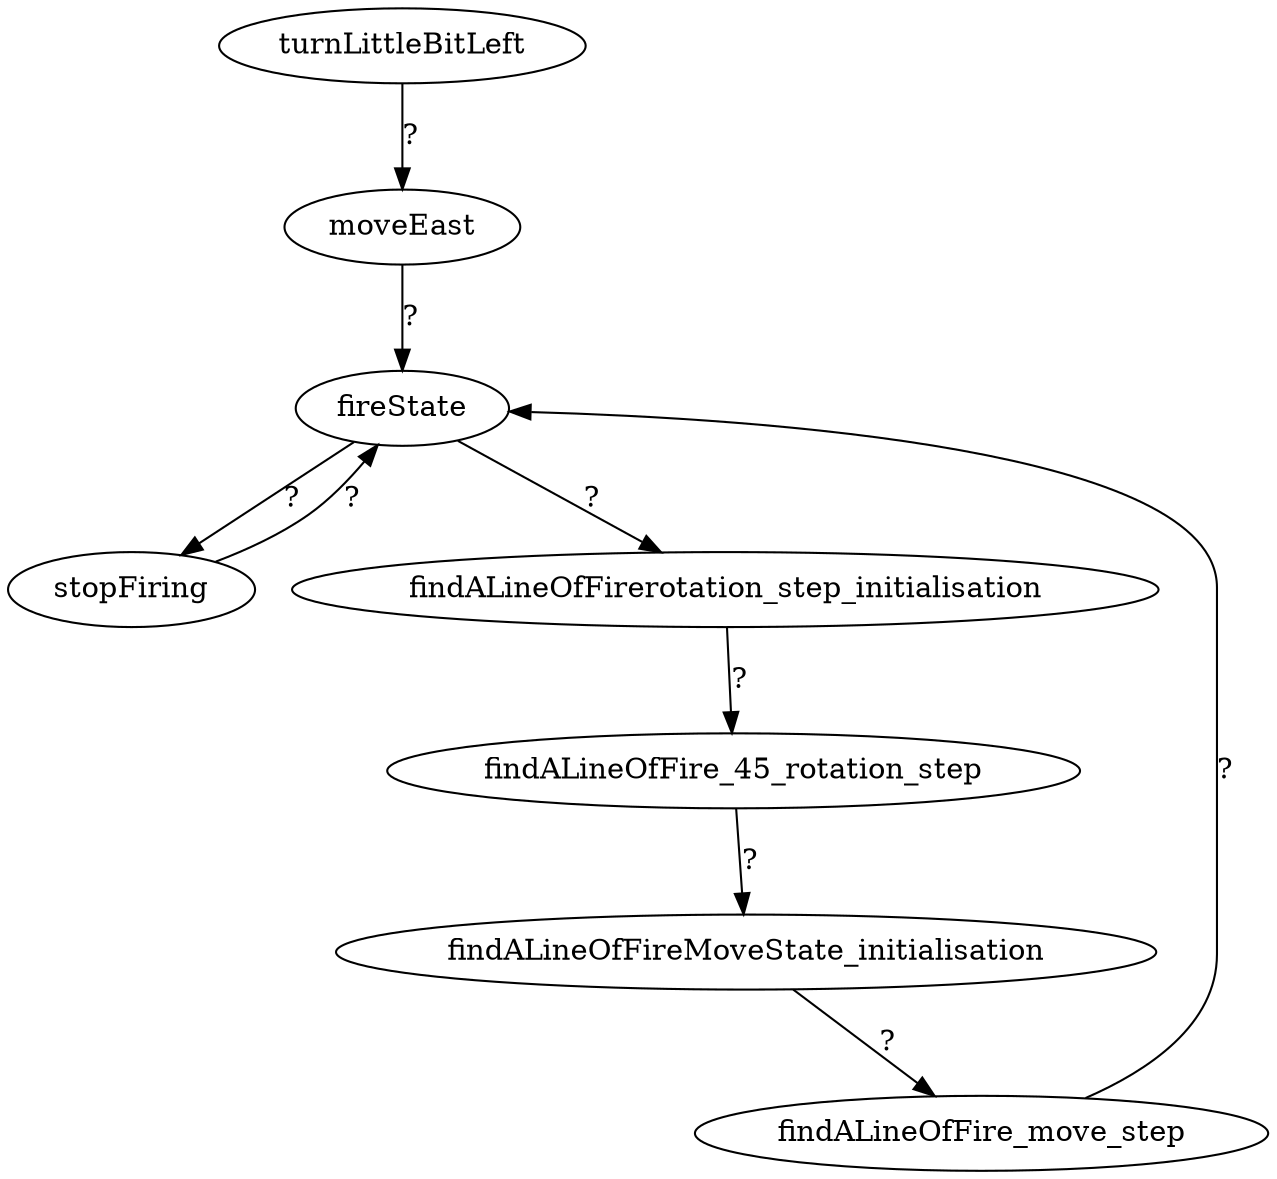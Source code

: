 digraph G {
turnLittleBitLeft -> moveEast [label="?"];
moveEast -> fireState [label="?"];
fireState -> stopFiring [label="?"];
stopFiring -> fireState [label="?"];
fireState -> findALineOfFirerotation_step_initialisation [label="?"];
findALineOfFirerotation_step_initialisation -> findALineOfFire_45_rotation_step [label="?"];
findALineOfFire_45_rotation_step -> findALineOfFireMoveState_initialisation [label="?"];
findALineOfFireMoveState_initialisation -> findALineOfFire_move_step [label="?"];
findALineOfFire_move_step -> fireState [label="?"];
}
